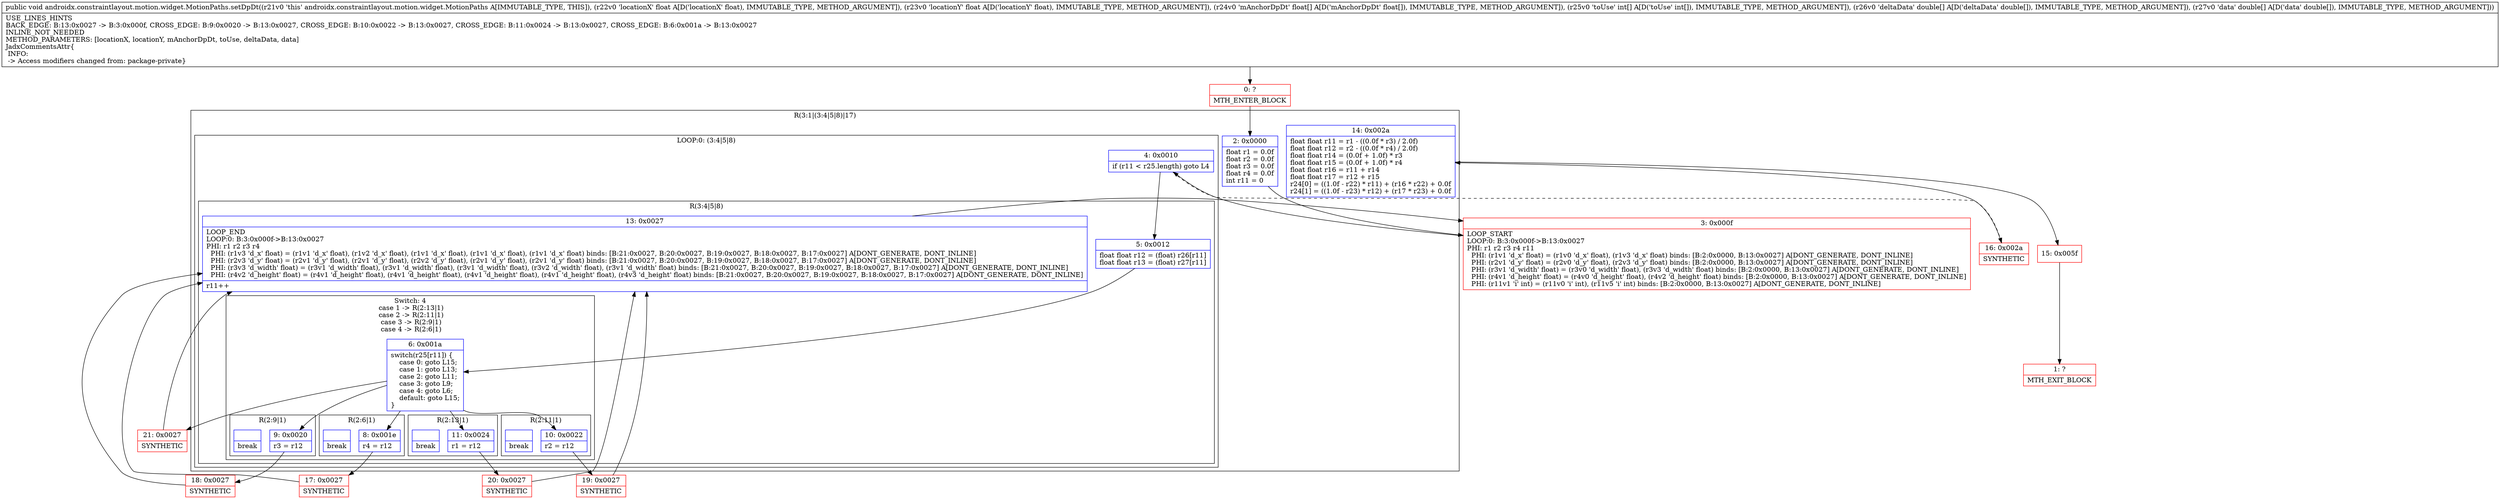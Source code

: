 digraph "CFG forandroidx.constraintlayout.motion.widget.MotionPaths.setDpDt(FF[F[I[D[D)V" {
subgraph cluster_Region_174489408 {
label = "R(3:1|(3:4|5|8)|17)";
node [shape=record,color=blue];
Node_2 [shape=record,label="{2\:\ 0x0000|float r1 = 0.0f\lfloat r2 = 0.0f\lfloat r3 = 0.0f\lfloat r4 = 0.0f\lint r11 = 0\l}"];
subgraph cluster_LoopRegion_2144782483 {
label = "LOOP:0: (3:4|5|8)";
node [shape=record,color=blue];
Node_4 [shape=record,label="{4\:\ 0x0010|if (r11 \< r25.length) goto L4\l}"];
subgraph cluster_Region_45706200 {
label = "R(3:4|5|8)";
node [shape=record,color=blue];
Node_5 [shape=record,label="{5\:\ 0x0012|float float r12 = (float) r26[r11]\lfloat float r13 = (float) r27[r11]\l}"];
subgraph cluster_SwitchRegion_1472055336 {
label = "Switch: 4
 case 1 -> R(2:13|1)
 case 2 -> R(2:11|1)
 case 3 -> R(2:9|1)
 case 4 -> R(2:6|1)";
node [shape=record,color=blue];
Node_6 [shape=record,label="{6\:\ 0x001a|switch(r25[r11]) \{\l    case 0: goto L15;\l    case 1: goto L13;\l    case 2: goto L11;\l    case 3: goto L9;\l    case 4: goto L6;\l    default: goto L15;\l\}\l}"];
subgraph cluster_Region_1031965670 {
label = "R(2:13|1)";
node [shape=record,color=blue];
Node_11 [shape=record,label="{11\:\ 0x0024|r1 = r12\l}"];
Node_InsnContainer_1567278840 [shape=record,label="{|break\l}"];
}
subgraph cluster_Region_1872909855 {
label = "R(2:11|1)";
node [shape=record,color=blue];
Node_10 [shape=record,label="{10\:\ 0x0022|r2 = r12\l}"];
Node_InsnContainer_1269032369 [shape=record,label="{|break\l}"];
}
subgraph cluster_Region_1871137477 {
label = "R(2:9|1)";
node [shape=record,color=blue];
Node_9 [shape=record,label="{9\:\ 0x0020|r3 = r12\l}"];
Node_InsnContainer_1292211639 [shape=record,label="{|break\l}"];
}
subgraph cluster_Region_1445114890 {
label = "R(2:6|1)";
node [shape=record,color=blue];
Node_8 [shape=record,label="{8\:\ 0x001e|r4 = r12\l}"];
Node_InsnContainer_1398886307 [shape=record,label="{|break\l}"];
}
}
Node_13 [shape=record,label="{13\:\ 0x0027|LOOP_END\lLOOP:0: B:3:0x000f\-\>B:13:0x0027\lPHI: r1 r2 r3 r4 \l  PHI: (r1v3 'd_x' float) = (r1v1 'd_x' float), (r1v2 'd_x' float), (r1v1 'd_x' float), (r1v1 'd_x' float), (r1v1 'd_x' float) binds: [B:21:0x0027, B:20:0x0027, B:19:0x0027, B:18:0x0027, B:17:0x0027] A[DONT_GENERATE, DONT_INLINE]\l  PHI: (r2v3 'd_y' float) = (r2v1 'd_y' float), (r2v1 'd_y' float), (r2v2 'd_y' float), (r2v1 'd_y' float), (r2v1 'd_y' float) binds: [B:21:0x0027, B:20:0x0027, B:19:0x0027, B:18:0x0027, B:17:0x0027] A[DONT_GENERATE, DONT_INLINE]\l  PHI: (r3v3 'd_width' float) = (r3v1 'd_width' float), (r3v1 'd_width' float), (r3v1 'd_width' float), (r3v2 'd_width' float), (r3v1 'd_width' float) binds: [B:21:0x0027, B:20:0x0027, B:19:0x0027, B:18:0x0027, B:17:0x0027] A[DONT_GENERATE, DONT_INLINE]\l  PHI: (r4v2 'd_height' float) = (r4v1 'd_height' float), (r4v1 'd_height' float), (r4v1 'd_height' float), (r4v1 'd_height' float), (r4v3 'd_height' float) binds: [B:21:0x0027, B:20:0x0027, B:19:0x0027, B:18:0x0027, B:17:0x0027] A[DONT_GENERATE, DONT_INLINE]\l|r11++\l}"];
}
}
Node_14 [shape=record,label="{14\:\ 0x002a|float float r11 = r1 \- ((0.0f * r3) \/ 2.0f)\lfloat float r12 = r2 \- ((0.0f * r4) \/ 2.0f)\lfloat float r14 = (0.0f + 1.0f) * r3\lfloat float r15 = (0.0f + 1.0f) * r4\lfloat float r16 = r11 + r14\lfloat float r17 = r12 + r15\lr24[0] = ((1.0f \- r22) * r11) + (r16 * r22) + 0.0f\lr24[1] = ((1.0f \- r23) * r12) + (r17 * r23) + 0.0f\l}"];
}
Node_0 [shape=record,color=red,label="{0\:\ ?|MTH_ENTER_BLOCK\l}"];
Node_3 [shape=record,color=red,label="{3\:\ 0x000f|LOOP_START\lLOOP:0: B:3:0x000f\-\>B:13:0x0027\lPHI: r1 r2 r3 r4 r11 \l  PHI: (r1v1 'd_x' float) = (r1v0 'd_x' float), (r1v3 'd_x' float) binds: [B:2:0x0000, B:13:0x0027] A[DONT_GENERATE, DONT_INLINE]\l  PHI: (r2v1 'd_y' float) = (r2v0 'd_y' float), (r2v3 'd_y' float) binds: [B:2:0x0000, B:13:0x0027] A[DONT_GENERATE, DONT_INLINE]\l  PHI: (r3v1 'd_width' float) = (r3v0 'd_width' float), (r3v3 'd_width' float) binds: [B:2:0x0000, B:13:0x0027] A[DONT_GENERATE, DONT_INLINE]\l  PHI: (r4v1 'd_height' float) = (r4v0 'd_height' float), (r4v2 'd_height' float) binds: [B:2:0x0000, B:13:0x0027] A[DONT_GENERATE, DONT_INLINE]\l  PHI: (r11v1 'i' int) = (r11v0 'i' int), (r11v5 'i' int) binds: [B:2:0x0000, B:13:0x0027] A[DONT_GENERATE, DONT_INLINE]\l}"];
Node_17 [shape=record,color=red,label="{17\:\ 0x0027|SYNTHETIC\l}"];
Node_18 [shape=record,color=red,label="{18\:\ 0x0027|SYNTHETIC\l}"];
Node_19 [shape=record,color=red,label="{19\:\ 0x0027|SYNTHETIC\l}"];
Node_20 [shape=record,color=red,label="{20\:\ 0x0027|SYNTHETIC\l}"];
Node_21 [shape=record,color=red,label="{21\:\ 0x0027|SYNTHETIC\l}"];
Node_16 [shape=record,color=red,label="{16\:\ 0x002a|SYNTHETIC\l}"];
Node_15 [shape=record,color=red,label="{15\:\ 0x005f}"];
Node_1 [shape=record,color=red,label="{1\:\ ?|MTH_EXIT_BLOCK\l}"];
MethodNode[shape=record,label="{public void androidx.constraintlayout.motion.widget.MotionPaths.setDpDt((r21v0 'this' androidx.constraintlayout.motion.widget.MotionPaths A[IMMUTABLE_TYPE, THIS]), (r22v0 'locationX' float A[D('locationX' float), IMMUTABLE_TYPE, METHOD_ARGUMENT]), (r23v0 'locationY' float A[D('locationY' float), IMMUTABLE_TYPE, METHOD_ARGUMENT]), (r24v0 'mAnchorDpDt' float[] A[D('mAnchorDpDt' float[]), IMMUTABLE_TYPE, METHOD_ARGUMENT]), (r25v0 'toUse' int[] A[D('toUse' int[]), IMMUTABLE_TYPE, METHOD_ARGUMENT]), (r26v0 'deltaData' double[] A[D('deltaData' double[]), IMMUTABLE_TYPE, METHOD_ARGUMENT]), (r27v0 'data' double[] A[D('data' double[]), IMMUTABLE_TYPE, METHOD_ARGUMENT]))  | USE_LINES_HINTS\lBACK_EDGE: B:13:0x0027 \-\> B:3:0x000f, CROSS_EDGE: B:9:0x0020 \-\> B:13:0x0027, CROSS_EDGE: B:10:0x0022 \-\> B:13:0x0027, CROSS_EDGE: B:11:0x0024 \-\> B:13:0x0027, CROSS_EDGE: B:6:0x001a \-\> B:13:0x0027\lINLINE_NOT_NEEDED\lMETHOD_PARAMETERS: [locationX, locationY, mAnchorDpDt, toUse, deltaData, data]\lJadxCommentsAttr\{\l INFO: \l \-\> Access modifiers changed from: package\-private\}\l}"];
MethodNode -> Node_0;Node_2 -> Node_3;
Node_4 -> Node_5;
Node_4 -> Node_16[style=dashed];
Node_5 -> Node_6;
Node_6 -> Node_8;
Node_6 -> Node_9;
Node_6 -> Node_10;
Node_6 -> Node_11;
Node_6 -> Node_21;
Node_11 -> Node_20;
Node_10 -> Node_19;
Node_9 -> Node_18;
Node_8 -> Node_17;
Node_13 -> Node_3;
Node_14 -> Node_15;
Node_0 -> Node_2;
Node_3 -> Node_4;
Node_17 -> Node_13;
Node_18 -> Node_13;
Node_19 -> Node_13;
Node_20 -> Node_13;
Node_21 -> Node_13;
Node_16 -> Node_14;
Node_15 -> Node_1;
}

